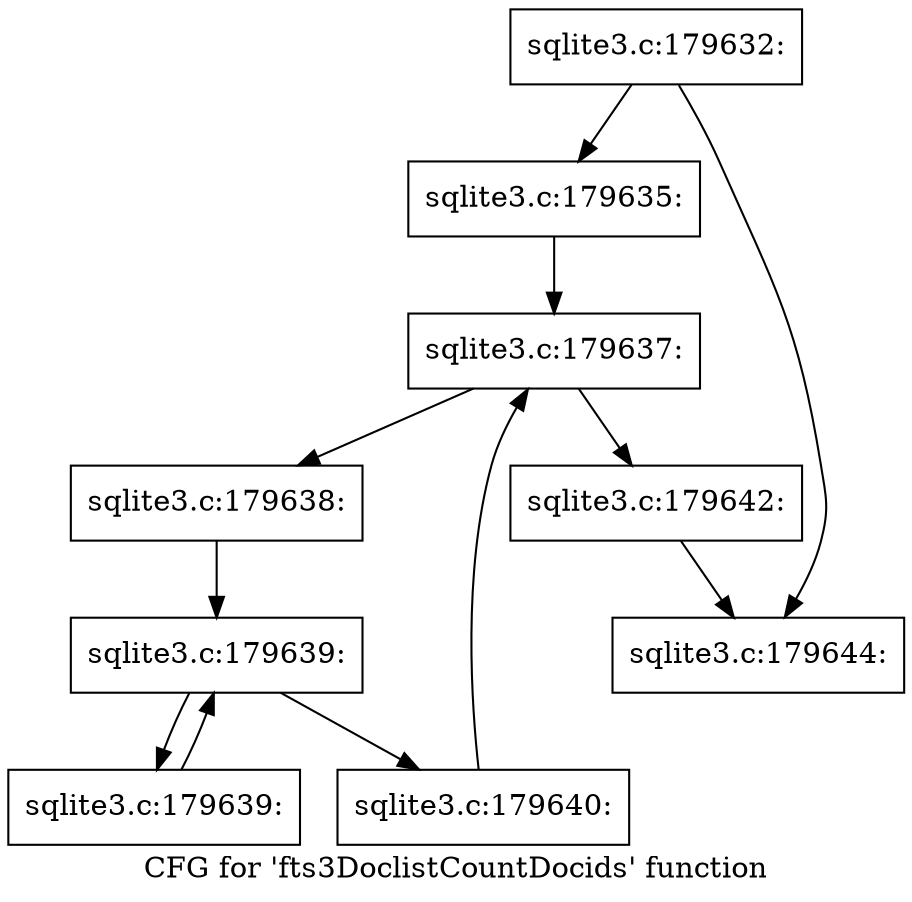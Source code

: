 digraph "CFG for 'fts3DoclistCountDocids' function" {
	label="CFG for 'fts3DoclistCountDocids' function";

	Node0x55c0faf38390 [shape=record,label="{sqlite3.c:179632:}"];
	Node0x55c0faf38390 -> Node0x55c0faf4cf00;
	Node0x55c0faf38390 -> Node0x55c0faf4cf50;
	Node0x55c0faf4cf00 [shape=record,label="{sqlite3.c:179635:}"];
	Node0x55c0faf4cf00 -> Node0x55c0faf4db60;
	Node0x55c0faf4db60 [shape=record,label="{sqlite3.c:179637:}"];
	Node0x55c0faf4db60 -> Node0x55c0faf4df80;
	Node0x55c0faf4db60 -> Node0x55c0faf4dcc0;
	Node0x55c0faf4df80 [shape=record,label="{sqlite3.c:179638:}"];
	Node0x55c0faf4df80 -> Node0x55c0faf4e2a0;
	Node0x55c0faf4e2a0 [shape=record,label="{sqlite3.c:179639:}"];
	Node0x55c0faf4e2a0 -> Node0x55c0faf4e910;
	Node0x55c0faf4e2a0 -> Node0x55c0faf4e400;
	Node0x55c0faf4e910 [shape=record,label="{sqlite3.c:179639:}"];
	Node0x55c0faf4e910 -> Node0x55c0faf4e2a0;
	Node0x55c0faf4e400 [shape=record,label="{sqlite3.c:179640:}"];
	Node0x55c0faf4e400 -> Node0x55c0faf4db60;
	Node0x55c0faf4dcc0 [shape=record,label="{sqlite3.c:179642:}"];
	Node0x55c0faf4dcc0 -> Node0x55c0faf4cf50;
	Node0x55c0faf4cf50 [shape=record,label="{sqlite3.c:179644:}"];
}

